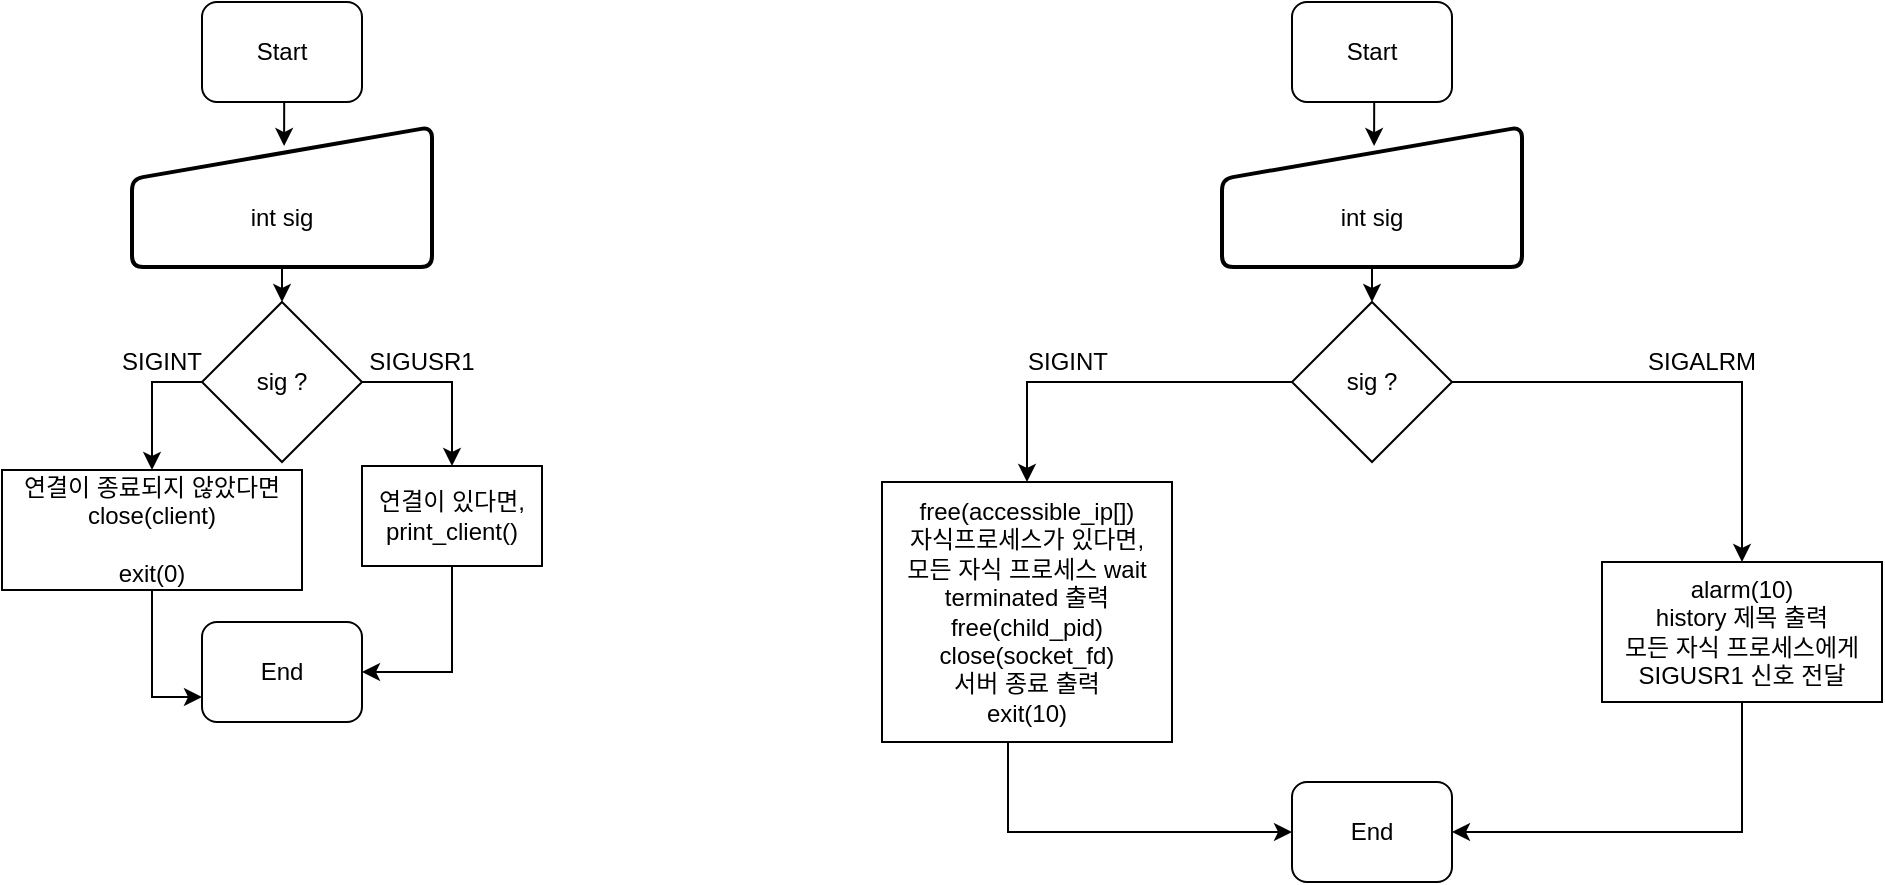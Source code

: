 <mxfile version="10.6.9" type="device"><diagram id="Nk43niPTdA1udJjl2MFU" name="Page-1"><mxGraphModel dx="752" dy="1075" grid="1" gridSize="10" guides="1" tooltips="1" connect="1" arrows="1" fold="1" page="1" pageScale="1" pageWidth="3300" pageHeight="4681" math="0" shadow="0"><root><mxCell id="0"/><mxCell id="1" parent="0"/><mxCell id="zYK7M-3nh2D-xvykcNmC-48" style="edgeStyle=orthogonalEdgeStyle;rounded=0;orthogonalLoop=1;jettySize=auto;html=1;exitX=0.5;exitY=1;exitDx=0;exitDy=0;entryX=0.507;entryY=0.136;entryDx=0;entryDy=0;entryPerimeter=0;" parent="1" source="zYK7M-3nh2D-xvykcNmC-9" target="zYK7M-3nh2D-xvykcNmC-11" edge="1"><mxGeometry relative="1" as="geometry"/></mxCell><mxCell id="zYK7M-3nh2D-xvykcNmC-9" value="Start" style="rounded=1;whiteSpace=wrap;html=1;" parent="1" vertex="1"><mxGeometry x="865" y="70" width="80" height="50" as="geometry"/></mxCell><mxCell id="zYK7M-3nh2D-xvykcNmC-76" style="edgeStyle=orthogonalEdgeStyle;rounded=0;orthogonalLoop=1;jettySize=auto;html=1;exitX=0.5;exitY=1;exitDx=0;exitDy=0;entryX=0.5;entryY=0;entryDx=0;entryDy=0;" parent="1" source="zYK7M-3nh2D-xvykcNmC-11" target="zYK7M-3nh2D-xvykcNmC-75" edge="1"><mxGeometry relative="1" as="geometry"/></mxCell><mxCell id="zYK7M-3nh2D-xvykcNmC-11" value="" style="verticalLabelPosition=bottom;verticalAlign=top;html=1;strokeWidth=2;shape=manualInput;whiteSpace=wrap;rounded=1;size=26;arcSize=11;" parent="1" vertex="1"><mxGeometry x="830" y="132.5" width="150" height="70" as="geometry"/></mxCell><mxCell id="zYK7M-3nh2D-xvykcNmC-5" value="int sig&lt;br&gt;" style="text;html=1;strokeColor=none;fillColor=none;align=center;verticalAlign=middle;whiteSpace=wrap;rounded=0;" parent="1" vertex="1"><mxGeometry x="825" y="167.5" width="160" height="20" as="geometry"/></mxCell><mxCell id="zYK7M-3nh2D-xvykcNmC-59" style="edgeStyle=orthogonalEdgeStyle;rounded=0;orthogonalLoop=1;jettySize=auto;html=1;exitX=0.5;exitY=1;exitDx=0;exitDy=0;entryX=0.507;entryY=0.136;entryDx=0;entryDy=0;entryPerimeter=0;" parent="1" source="zYK7M-3nh2D-xvykcNmC-60" target="zYK7M-3nh2D-xvykcNmC-61" edge="1"><mxGeometry relative="1" as="geometry"/></mxCell><mxCell id="zYK7M-3nh2D-xvykcNmC-60" value="Start" style="rounded=1;whiteSpace=wrap;html=1;" parent="1" vertex="1"><mxGeometry x="320" y="70" width="80" height="50" as="geometry"/></mxCell><mxCell id="zYK7M-3nh2D-xvykcNmC-68" style="edgeStyle=orthogonalEdgeStyle;rounded=0;orthogonalLoop=1;jettySize=auto;html=1;exitX=0.5;exitY=1;exitDx=0;exitDy=0;entryX=0.5;entryY=0;entryDx=0;entryDy=0;" parent="1" source="zYK7M-3nh2D-xvykcNmC-61" target="zYK7M-3nh2D-xvykcNmC-63" edge="1"><mxGeometry relative="1" as="geometry"/></mxCell><mxCell id="zYK7M-3nh2D-xvykcNmC-61" value="" style="verticalLabelPosition=bottom;verticalAlign=top;html=1;strokeWidth=2;shape=manualInput;whiteSpace=wrap;rounded=1;size=26;arcSize=11;" parent="1" vertex="1"><mxGeometry x="285" y="132.5" width="150" height="70" as="geometry"/></mxCell><mxCell id="zYK7M-3nh2D-xvykcNmC-62" value="int sig&lt;br&gt;" style="text;html=1;strokeColor=none;fillColor=none;align=center;verticalAlign=middle;whiteSpace=wrap;rounded=0;" parent="1" vertex="1"><mxGeometry x="280" y="167.5" width="160" height="20" as="geometry"/></mxCell><mxCell id="zYK7M-3nh2D-xvykcNmC-66" style="edgeStyle=orthogonalEdgeStyle;rounded=0;orthogonalLoop=1;jettySize=auto;html=1;exitX=0;exitY=0.5;exitDx=0;exitDy=0;entryX=0.5;entryY=0;entryDx=0;entryDy=0;" parent="1" source="zYK7M-3nh2D-xvykcNmC-63" target="zYK7M-3nh2D-xvykcNmC-64" edge="1"><mxGeometry relative="1" as="geometry"/></mxCell><mxCell id="zYK7M-3nh2D-xvykcNmC-67" style="edgeStyle=orthogonalEdgeStyle;rounded=0;orthogonalLoop=1;jettySize=auto;html=1;exitX=1;exitY=0.5;exitDx=0;exitDy=0;entryX=0.5;entryY=0;entryDx=0;entryDy=0;" parent="1" source="zYK7M-3nh2D-xvykcNmC-63" target="zYK7M-3nh2D-xvykcNmC-65" edge="1"><mxGeometry relative="1" as="geometry"/></mxCell><mxCell id="zYK7M-3nh2D-xvykcNmC-63" value="sig ?" style="rhombus;whiteSpace=wrap;html=1;" parent="1" vertex="1"><mxGeometry x="320" y="220" width="80" height="80" as="geometry"/></mxCell><mxCell id="2Y171onE2-DqrrqlUzow-1" style="edgeStyle=orthogonalEdgeStyle;rounded=0;orthogonalLoop=1;jettySize=auto;html=1;exitX=0.5;exitY=1;exitDx=0;exitDy=0;entryX=0;entryY=0.75;entryDx=0;entryDy=0;" edge="1" parent="1" source="zYK7M-3nh2D-xvykcNmC-64" target="zYK7M-3nh2D-xvykcNmC-69"><mxGeometry relative="1" as="geometry"><Array as="points"><mxPoint x="295" y="418"/></Array></mxGeometry></mxCell><mxCell id="zYK7M-3nh2D-xvykcNmC-64" value="연결이 종료되지 않았다면&lt;br&gt;close(client)&lt;br&gt;&lt;br&gt;exit(0)" style="rounded=0;whiteSpace=wrap;html=1;" parent="1" vertex="1"><mxGeometry x="220" y="304" width="150" height="60" as="geometry"/></mxCell><mxCell id="zYK7M-3nh2D-xvykcNmC-71" style="edgeStyle=orthogonalEdgeStyle;rounded=0;orthogonalLoop=1;jettySize=auto;html=1;exitX=0.5;exitY=1;exitDx=0;exitDy=0;entryX=1;entryY=0.5;entryDx=0;entryDy=0;" parent="1" source="zYK7M-3nh2D-xvykcNmC-65" target="zYK7M-3nh2D-xvykcNmC-69" edge="1"><mxGeometry relative="1" as="geometry"/></mxCell><mxCell id="zYK7M-3nh2D-xvykcNmC-65" value="연결이 있다면,&lt;br&gt;print_client()&lt;br&gt;" style="rounded=0;whiteSpace=wrap;html=1;" parent="1" vertex="1"><mxGeometry x="400" y="302" width="90" height="50" as="geometry"/></mxCell><mxCell id="zYK7M-3nh2D-xvykcNmC-69" value="End" style="rounded=1;whiteSpace=wrap;html=1;" parent="1" vertex="1"><mxGeometry x="320" y="380" width="80" height="50" as="geometry"/></mxCell><mxCell id="zYK7M-3nh2D-xvykcNmC-74" value="SIGINT" style="text;html=1;strokeColor=none;fillColor=none;align=center;verticalAlign=middle;whiteSpace=wrap;rounded=0;direction=west;" parent="1" vertex="1"><mxGeometry x="280" y="240" width="40" height="20" as="geometry"/></mxCell><mxCell id="zYK7M-3nh2D-xvykcNmC-80" style="edgeStyle=orthogonalEdgeStyle;rounded=0;orthogonalLoop=1;jettySize=auto;html=1;exitX=0;exitY=0.5;exitDx=0;exitDy=0;entryX=0.5;entryY=0;entryDx=0;entryDy=0;" parent="1" source="zYK7M-3nh2D-xvykcNmC-75" target="zYK7M-3nh2D-xvykcNmC-77" edge="1"><mxGeometry relative="1" as="geometry"/></mxCell><mxCell id="zYK7M-3nh2D-xvykcNmC-82" style="edgeStyle=orthogonalEdgeStyle;rounded=0;orthogonalLoop=1;jettySize=auto;html=1;exitX=1;exitY=0.5;exitDx=0;exitDy=0;entryX=0.5;entryY=0;entryDx=0;entryDy=0;" parent="1" source="zYK7M-3nh2D-xvykcNmC-75" target="zYK7M-3nh2D-xvykcNmC-79" edge="1"><mxGeometry relative="1" as="geometry"/></mxCell><mxCell id="zYK7M-3nh2D-xvykcNmC-75" value="sig ?" style="rhombus;whiteSpace=wrap;html=1;" parent="1" vertex="1"><mxGeometry x="865" y="220" width="80" height="80" as="geometry"/></mxCell><mxCell id="zYK7M-3nh2D-xvykcNmC-97" style="edgeStyle=orthogonalEdgeStyle;rounded=0;orthogonalLoop=1;jettySize=auto;html=1;exitX=0.5;exitY=1;exitDx=0;exitDy=0;entryX=0;entryY=0.5;entryDx=0;entryDy=0;" parent="1" source="zYK7M-3nh2D-xvykcNmC-77" target="zYK7M-3nh2D-xvykcNmC-94" edge="1"><mxGeometry relative="1" as="geometry"><Array as="points"><mxPoint x="723" y="485"/></Array></mxGeometry></mxCell><mxCell id="zYK7M-3nh2D-xvykcNmC-77" value="free(accessible_ip[])&lt;br&gt;자식프로세스가 있다면,&lt;br&gt;모든 자식 프로세스 wait&lt;br&gt;terminated 출력&lt;br&gt;free(child_pid)&lt;br&gt;close(socket_fd)&lt;br&gt;서버 종료 출력&lt;br&gt;exit(10)&lt;br&gt;" style="rounded=0;whiteSpace=wrap;html=1;" parent="1" vertex="1"><mxGeometry x="660" y="310" width="145" height="130" as="geometry"/></mxCell><mxCell id="zYK7M-3nh2D-xvykcNmC-96" style="edgeStyle=orthogonalEdgeStyle;rounded=0;orthogonalLoop=1;jettySize=auto;html=1;exitX=0.5;exitY=1;exitDx=0;exitDy=0;entryX=1;entryY=0.5;entryDx=0;entryDy=0;" parent="1" source="zYK7M-3nh2D-xvykcNmC-79" target="zYK7M-3nh2D-xvykcNmC-94" edge="1"><mxGeometry relative="1" as="geometry"/></mxCell><mxCell id="zYK7M-3nh2D-xvykcNmC-79" value="alarm(10)&lt;br&gt;history 제목 출력&lt;br&gt;모든 자식 프로세스에게&lt;br&gt;SIGUSR1 신호 전달&lt;br&gt;" style="rounded=0;whiteSpace=wrap;html=1;" parent="1" vertex="1"><mxGeometry x="1020" y="350" width="140" height="70" as="geometry"/></mxCell><mxCell id="zYK7M-3nh2D-xvykcNmC-83" value="SIGINT" style="text;html=1;strokeColor=none;fillColor=none;align=center;verticalAlign=middle;whiteSpace=wrap;rounded=0;direction=west;" parent="1" vertex="1"><mxGeometry x="732.5" y="240" width="40" height="20" as="geometry"/></mxCell><mxCell id="zYK7M-3nh2D-xvykcNmC-84" value="SIGUSR1" style="text;html=1;strokeColor=none;fillColor=none;align=center;verticalAlign=middle;whiteSpace=wrap;rounded=0;" parent="1" vertex="1"><mxGeometry x="410" y="240" width="40" height="20" as="geometry"/></mxCell><mxCell id="zYK7M-3nh2D-xvykcNmC-90" value="SIGALRM" style="text;html=1;strokeColor=none;fillColor=none;align=center;verticalAlign=middle;whiteSpace=wrap;rounded=0;direction=west;" parent="1" vertex="1"><mxGeometry x="1050" y="240" width="40" height="20" as="geometry"/></mxCell><mxCell id="zYK7M-3nh2D-xvykcNmC-94" value="End" style="rounded=1;whiteSpace=wrap;html=1;" parent="1" vertex="1"><mxGeometry x="865" y="460" width="80" height="50" as="geometry"/></mxCell></root></mxGraphModel></diagram></mxfile>